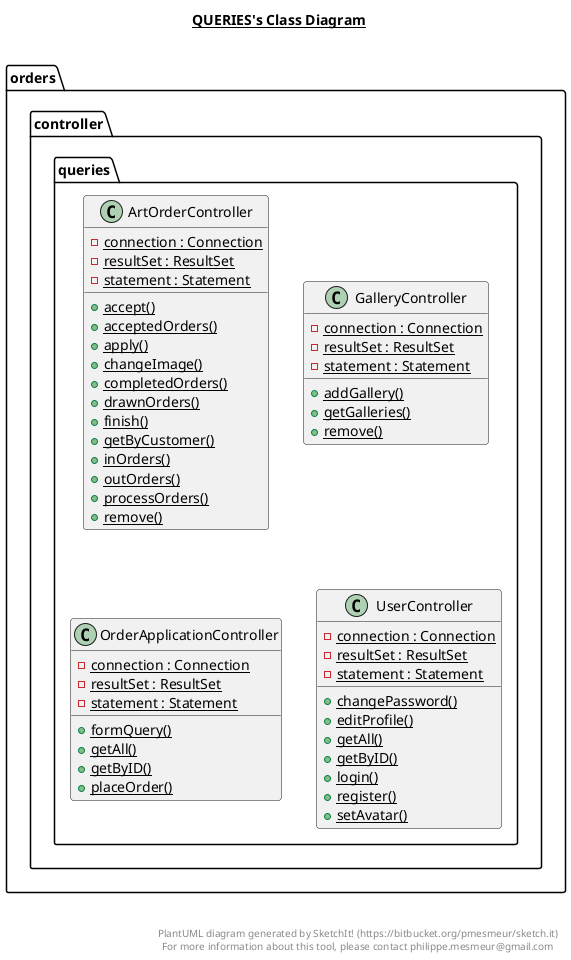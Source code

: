 @startuml

title __QUERIES's Class Diagram__\n

  namespace orders {
    namespace controller.queries {
      class orders.controller.queries.ArtOrderController {
          {static} - connection : Connection
          {static} - resultSet : ResultSet
          {static} - statement : Statement
          {static} + accept()
          {static} + acceptedOrders()
          {static} + apply()
          {static} + changeImage()
          {static} + completedOrders()
          {static} + drawnOrders()
          {static} + finish()
          {static} + getByCustomer()
          {static} + inOrders()
          {static} + outOrders()
          {static} + processOrders()
          {static} + remove()
      }
    }
  }
  

  namespace orders {
    namespace controller.queries {
      class orders.controller.queries.GalleryController {
          {static} - connection : Connection
          {static} - resultSet : ResultSet
          {static} - statement : Statement
          {static} + addGallery()
          {static} + getGalleries()
          {static} + remove()
      }
    }
  }
  

  namespace orders {
    namespace controller.queries {
      class orders.controller.queries.OrderApplicationController {
          {static} - connection : Connection
          {static} - resultSet : ResultSet
          {static} - statement : Statement
          {static} + formQuery()
          {static} + getAll()
          {static} + getByID()
          {static} + placeOrder()
      }
    }
  }
  

  namespace orders {
    namespace controller.queries {
      class orders.controller.queries.UserController {
          {static} - connection : Connection
          {static} - resultSet : ResultSet
          {static} - statement : Statement
          {static} + changePassword()
          {static} + editProfile()
          {static} + getAll()
          {static} + getByID()
          {static} + login()
          {static} + register()
          {static} + setAvatar()
      }
    }
  }
  



right footer


PlantUML diagram generated by SketchIt! (https://bitbucket.org/pmesmeur/sketch.it)
For more information about this tool, please contact philippe.mesmeur@gmail.com
endfooter

@enduml
